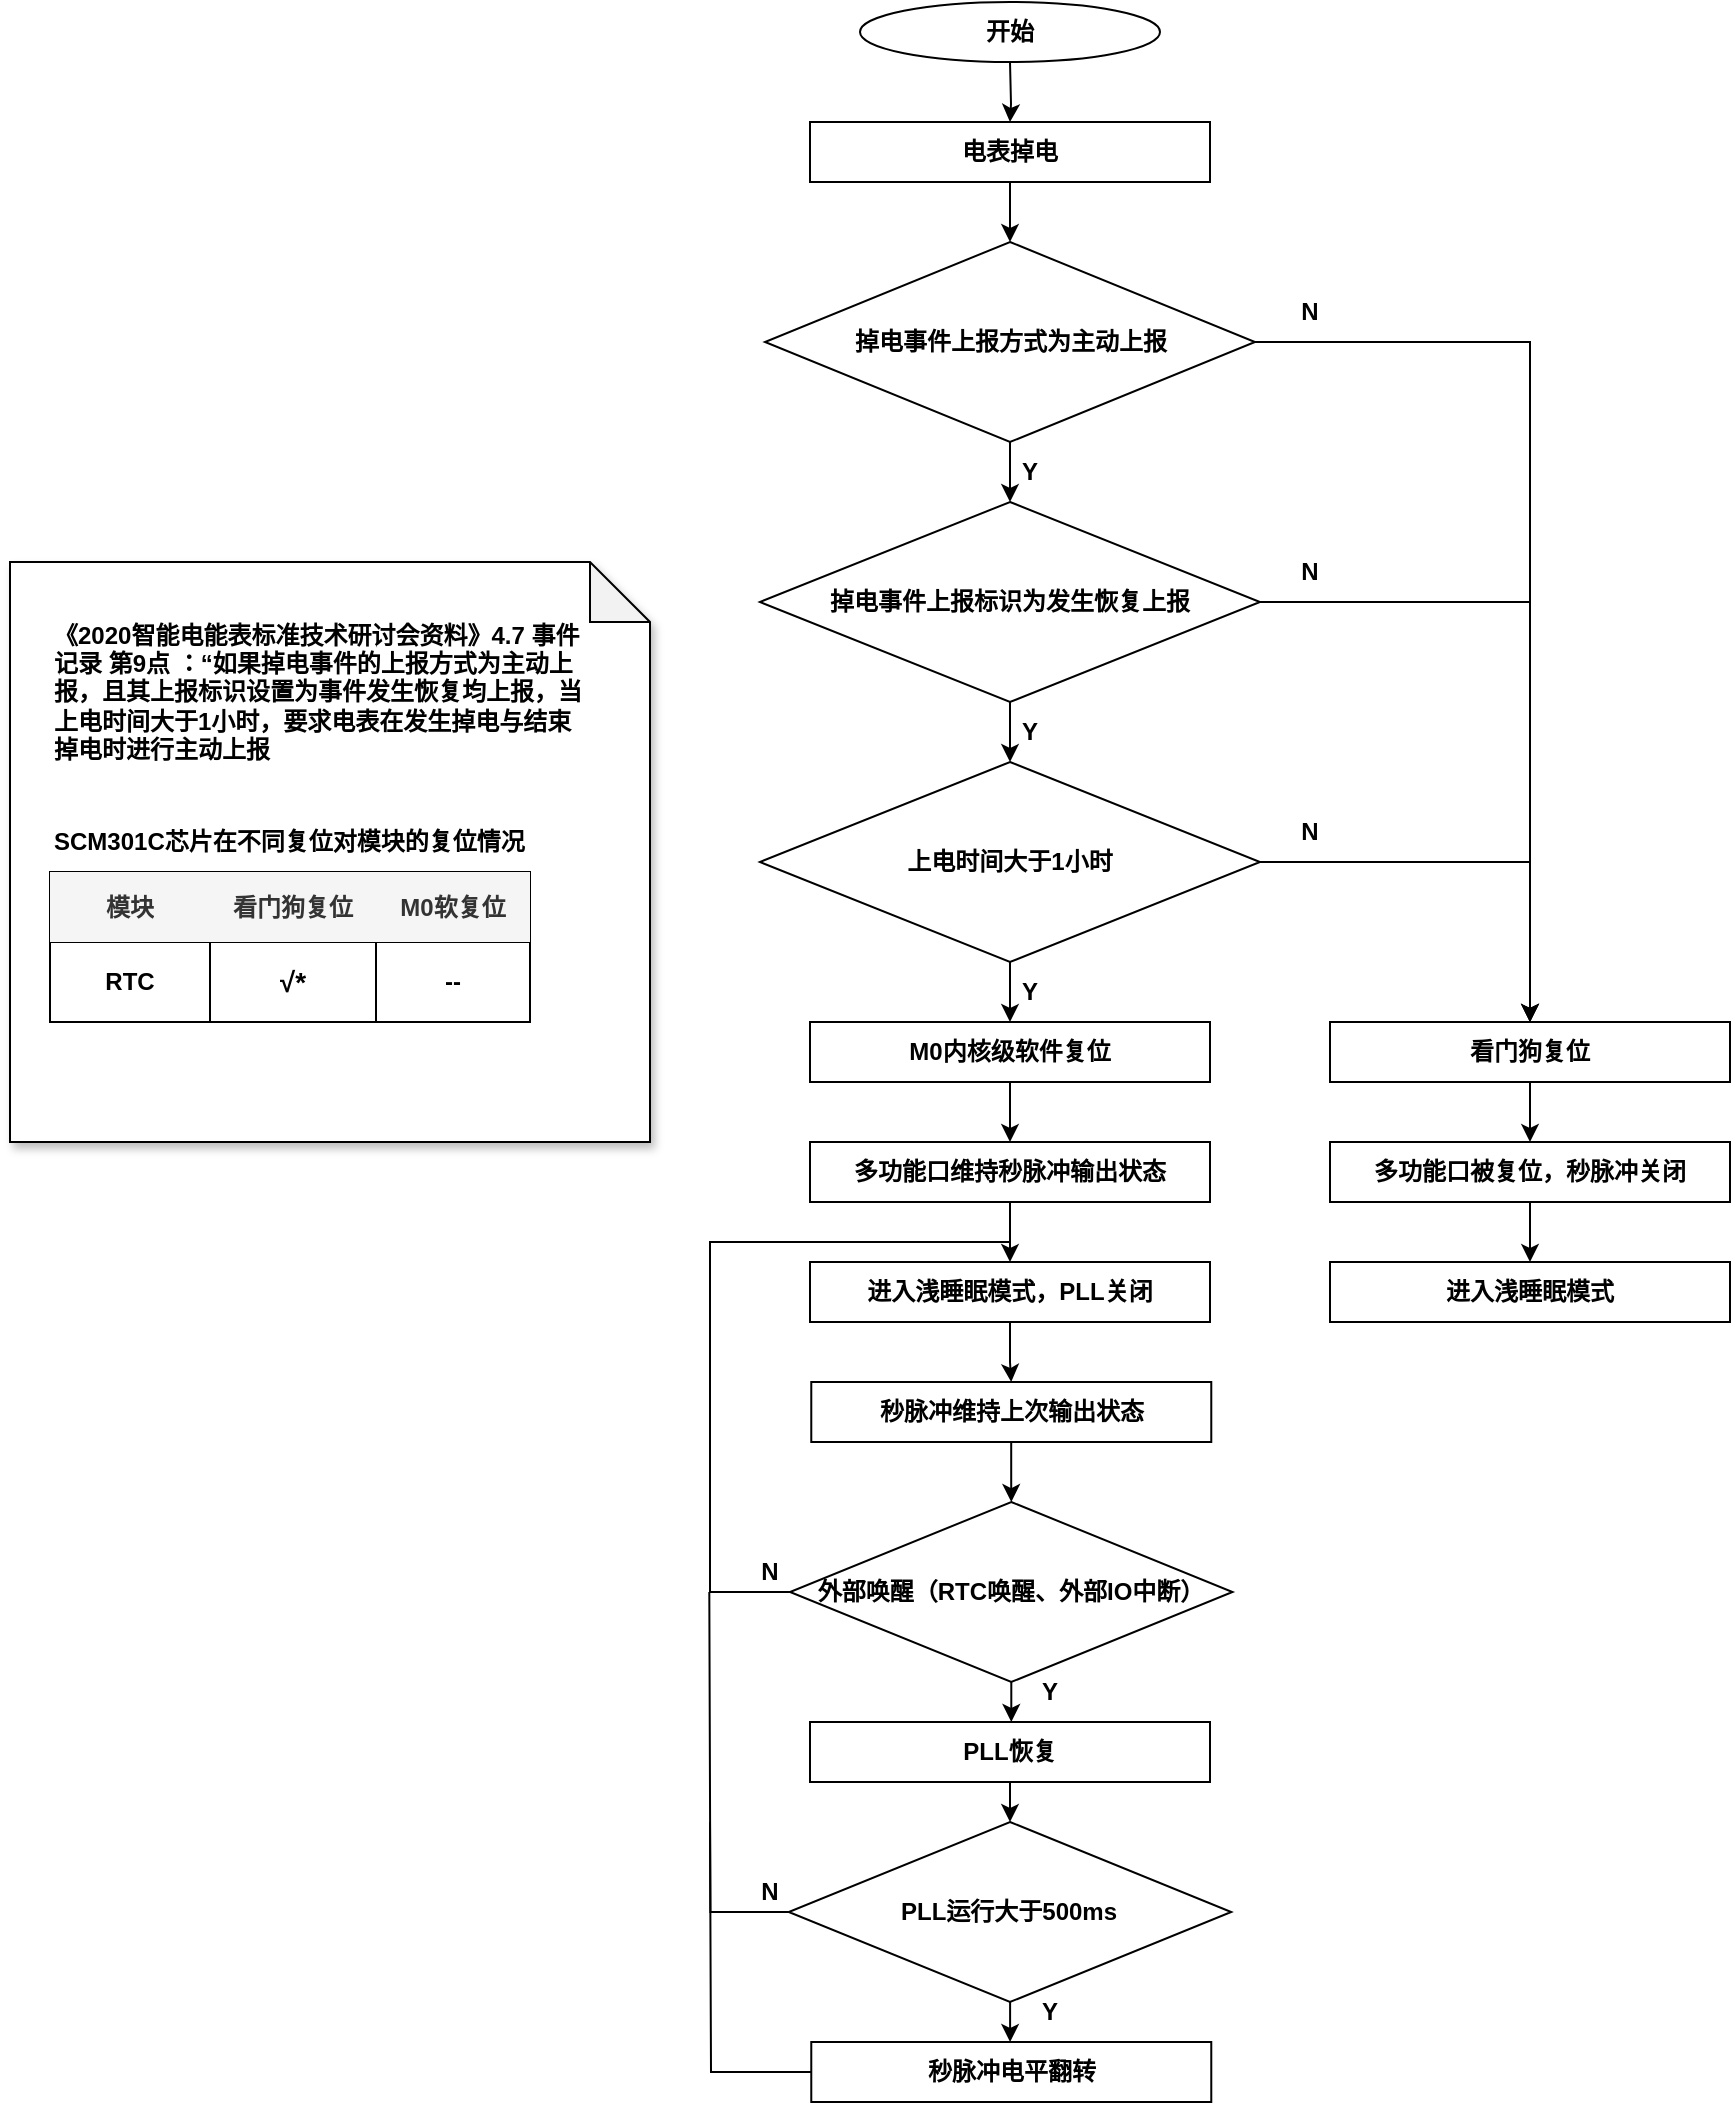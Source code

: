 <mxfile version="23.0.2" type="github">
  <diagram name="第 1 页" id="4deAgnNsR5L0bUqhA9q-">
    <mxGraphModel dx="724" dy="390" grid="1" gridSize="10" guides="1" tooltips="1" connect="1" arrows="1" fold="1" page="1" pageScale="1" pageWidth="827" pageHeight="1169" math="0" shadow="0">
      <root>
        <mxCell id="0" />
        <mxCell id="1" parent="0" />
        <mxCell id="asLfK5oWP9W_VeWv1E0I-20" value="" style="edgeStyle=orthogonalEdgeStyle;rounded=0;orthogonalLoop=1;jettySize=auto;html=1;fontStyle=1" edge="1" parent="1" target="asLfK5oWP9W_VeWv1E0I-19">
          <mxGeometry relative="1" as="geometry">
            <mxPoint x="860" y="40" as="sourcePoint" />
          </mxGeometry>
        </mxCell>
        <mxCell id="asLfK5oWP9W_VeWv1E0I-27" value="" style="edgeStyle=orthogonalEdgeStyle;rounded=0;orthogonalLoop=1;jettySize=auto;html=1;fontStyle=1" edge="1" parent="1" source="asLfK5oWP9W_VeWv1E0I-19" target="asLfK5oWP9W_VeWv1E0I-21">
          <mxGeometry relative="1" as="geometry" />
        </mxCell>
        <mxCell id="asLfK5oWP9W_VeWv1E0I-19" value="电表掉电" style="rounded=0;whiteSpace=wrap;html=1;fontStyle=1" vertex="1" parent="1">
          <mxGeometry x="760" y="70" width="200" height="30" as="geometry" />
        </mxCell>
        <mxCell id="U1h6qY7OYYZy0jWBryE8-11" value="" style="edgeStyle=orthogonalEdgeStyle;rounded=0;orthogonalLoop=1;jettySize=auto;html=1;fontStyle=1" edge="1" parent="1" source="asLfK5oWP9W_VeWv1E0I-21" target="U1h6qY7OYYZy0jWBryE8-10">
          <mxGeometry relative="1" as="geometry" />
        </mxCell>
        <mxCell id="U1h6qY7OYYZy0jWBryE8-93" style="edgeStyle=orthogonalEdgeStyle;rounded=0;orthogonalLoop=1;jettySize=auto;html=1;entryX=0.5;entryY=0;entryDx=0;entryDy=0;fontStyle=1" edge="1" parent="1" source="asLfK5oWP9W_VeWv1E0I-21" target="U1h6qY7OYYZy0jWBryE8-90">
          <mxGeometry relative="1" as="geometry" />
        </mxCell>
        <mxCell id="asLfK5oWP9W_VeWv1E0I-21" value="掉电事件上报方式为主动上报" style="rhombus;html=1;whiteSpace=wrap;verticalAlign=middle;align=center;horizontal=1;fontStyle=1" vertex="1" parent="1">
          <mxGeometry x="737.5" y="130" width="245" height="100" as="geometry" />
        </mxCell>
        <mxCell id="asLfK5oWP9W_VeWv1E0I-47" value="&lt;div style=&quot;&quot;&gt;&lt;br&gt;&lt;/div&gt;" style="shape=note;whiteSpace=wrap;html=1;backgroundOutline=1;darkOpacity=0.05;align=left;shadow=1;fontStyle=1" vertex="1" parent="1">
          <mxGeometry x="360" y="290" width="320" height="290" as="geometry" />
        </mxCell>
        <mxCell id="U1h6qY7OYYZy0jWBryE8-1" value="开始" style="ellipse;whiteSpace=wrap;html=1;fontStyle=1" vertex="1" parent="1">
          <mxGeometry x="785" y="10" width="150" height="30" as="geometry" />
        </mxCell>
        <mxCell id="U1h6qY7OYYZy0jWBryE8-17" value="" style="edgeStyle=orthogonalEdgeStyle;rounded=0;orthogonalLoop=1;jettySize=auto;html=1;fontStyle=1" edge="1" parent="1" source="U1h6qY7OYYZy0jWBryE8-10" target="U1h6qY7OYYZy0jWBryE8-12">
          <mxGeometry relative="1" as="geometry" />
        </mxCell>
        <mxCell id="U1h6qY7OYYZy0jWBryE8-92" style="edgeStyle=orthogonalEdgeStyle;rounded=0;orthogonalLoop=1;jettySize=auto;html=1;entryX=0.5;entryY=0;entryDx=0;entryDy=0;fontStyle=1" edge="1" parent="1" source="U1h6qY7OYYZy0jWBryE8-10" target="U1h6qY7OYYZy0jWBryE8-90">
          <mxGeometry relative="1" as="geometry" />
        </mxCell>
        <mxCell id="U1h6qY7OYYZy0jWBryE8-10" value="掉电事件上报标识为发生恢复上报" style="rhombus;whiteSpace=wrap;html=1;fontStyle=1" vertex="1" parent="1">
          <mxGeometry x="735" y="260" width="250" height="100" as="geometry" />
        </mxCell>
        <mxCell id="U1h6qY7OYYZy0jWBryE8-21" value="" style="edgeStyle=orthogonalEdgeStyle;rounded=0;orthogonalLoop=1;jettySize=auto;html=1;fontStyle=1" edge="1" parent="1" source="U1h6qY7OYYZy0jWBryE8-12" target="U1h6qY7OYYZy0jWBryE8-20">
          <mxGeometry relative="1" as="geometry" />
        </mxCell>
        <mxCell id="U1h6qY7OYYZy0jWBryE8-91" style="edgeStyle=orthogonalEdgeStyle;rounded=0;orthogonalLoop=1;jettySize=auto;html=1;fontStyle=1" edge="1" parent="1" source="U1h6qY7OYYZy0jWBryE8-12" target="U1h6qY7OYYZy0jWBryE8-90">
          <mxGeometry relative="1" as="geometry" />
        </mxCell>
        <mxCell id="U1h6qY7OYYZy0jWBryE8-12" value="上电时间大于1小时" style="rhombus;whiteSpace=wrap;html=1;fontStyle=1" vertex="1" parent="1">
          <mxGeometry x="735" y="390" width="250" height="100" as="geometry" />
        </mxCell>
        <mxCell id="U1h6qY7OYYZy0jWBryE8-14" value="Y" style="text;html=1;strokeColor=none;fillColor=none;align=center;verticalAlign=middle;whiteSpace=wrap;rounded=0;fontStyle=1" vertex="1" parent="1">
          <mxGeometry x="840" y="230" width="60" height="30" as="geometry" />
        </mxCell>
        <mxCell id="U1h6qY7OYYZy0jWBryE8-18" value="Y" style="text;html=1;strokeColor=none;fillColor=none;align=center;verticalAlign=middle;whiteSpace=wrap;rounded=0;fontStyle=1" vertex="1" parent="1">
          <mxGeometry x="840" y="360" width="60" height="30" as="geometry" />
        </mxCell>
        <mxCell id="U1h6qY7OYYZy0jWBryE8-86" value="" style="edgeStyle=orthogonalEdgeStyle;rounded=0;orthogonalLoop=1;jettySize=auto;html=1;fontStyle=1" edge="1" parent="1" source="U1h6qY7OYYZy0jWBryE8-20" target="U1h6qY7OYYZy0jWBryE8-84">
          <mxGeometry relative="1" as="geometry" />
        </mxCell>
        <mxCell id="U1h6qY7OYYZy0jWBryE8-20" value="M0内核级软件复位" style="rounded=0;whiteSpace=wrap;html=1;fontStyle=1" vertex="1" parent="1">
          <mxGeometry x="760" y="520" width="200" height="30" as="geometry" />
        </mxCell>
        <mxCell id="U1h6qY7OYYZy0jWBryE8-66" value="" style="shape=table;startSize=0;container=1;collapsible=0;childLayout=tableLayout;fontStyle=1" vertex="1" parent="1">
          <mxGeometry x="380" y="445" width="240" height="75" as="geometry" />
        </mxCell>
        <mxCell id="U1h6qY7OYYZy0jWBryE8-67" value="" style="shape=tableRow;horizontal=0;startSize=0;swimlaneHead=0;swimlaneBody=0;strokeColor=inherit;top=0;left=0;bottom=0;right=0;collapsible=0;dropTarget=0;fillColor=none;points=[[0,0.5],[1,0.5]];portConstraint=eastwest;fontStyle=1" vertex="1" parent="U1h6qY7OYYZy0jWBryE8-66">
          <mxGeometry width="240" height="35" as="geometry" />
        </mxCell>
        <mxCell id="U1h6qY7OYYZy0jWBryE8-68" value="模块" style="shape=partialRectangle;html=1;whiteSpace=wrap;connectable=0;overflow=hidden;top=0;left=0;bottom=0;right=0;pointerEvents=1;strokeColor=#666666;fillColor=#f5f5f5;fontColor=#333333;fontStyle=1" vertex="1" parent="U1h6qY7OYYZy0jWBryE8-67">
          <mxGeometry width="80" height="35" as="geometry">
            <mxRectangle width="80" height="35" as="alternateBounds" />
          </mxGeometry>
        </mxCell>
        <mxCell id="U1h6qY7OYYZy0jWBryE8-69" value="看门狗复位" style="shape=partialRectangle;html=1;whiteSpace=wrap;connectable=0;overflow=hidden;top=0;left=0;bottom=0;right=0;pointerEvents=1;strokeColor=#666666;dashed=1;fillColor=#f5f5f5;fontColor=#333333;fontStyle=1" vertex="1" parent="U1h6qY7OYYZy0jWBryE8-67">
          <mxGeometry x="80" width="83" height="35" as="geometry">
            <mxRectangle width="83" height="35" as="alternateBounds" />
          </mxGeometry>
        </mxCell>
        <mxCell id="U1h6qY7OYYZy0jWBryE8-70" value="M0软复位" style="shape=partialRectangle;html=1;whiteSpace=wrap;connectable=0;overflow=hidden;top=0;left=0;bottom=0;right=0;pointerEvents=1;strokeColor=#666666;fillColor=#f5f5f5;fontColor=#333333;fontStyle=1" vertex="1" parent="U1h6qY7OYYZy0jWBryE8-67">
          <mxGeometry x="163" width="77" height="35" as="geometry">
            <mxRectangle width="77" height="35" as="alternateBounds" />
          </mxGeometry>
        </mxCell>
        <mxCell id="U1h6qY7OYYZy0jWBryE8-75" value="" style="shape=tableRow;horizontal=0;startSize=0;swimlaneHead=0;swimlaneBody=0;strokeColor=inherit;top=0;left=0;bottom=0;right=0;collapsible=0;dropTarget=0;fillColor=none;points=[[0,0.5],[1,0.5]];portConstraint=eastwest;fontStyle=1" vertex="1" parent="U1h6qY7OYYZy0jWBryE8-66">
          <mxGeometry y="35" width="240" height="40" as="geometry" />
        </mxCell>
        <mxCell id="U1h6qY7OYYZy0jWBryE8-76" value="RTC" style="shape=partialRectangle;html=1;whiteSpace=wrap;connectable=0;strokeColor=inherit;overflow=hidden;fillColor=none;top=0;left=0;bottom=0;right=0;pointerEvents=1;fontStyle=1" vertex="1" parent="U1h6qY7OYYZy0jWBryE8-75">
          <mxGeometry width="80" height="40" as="geometry">
            <mxRectangle width="80" height="40" as="alternateBounds" />
          </mxGeometry>
        </mxCell>
        <mxCell id="U1h6qY7OYYZy0jWBryE8-77" value="&lt;div&gt;&lt;font style=&quot;font-size: 14px;&quot;&gt;√*&lt;/font&gt;&lt;/div&gt;" style="shape=partialRectangle;html=1;whiteSpace=wrap;connectable=0;strokeColor=inherit;overflow=hidden;fillColor=none;top=0;left=0;bottom=0;right=0;pointerEvents=1;fontStyle=1" vertex="1" parent="U1h6qY7OYYZy0jWBryE8-75">
          <mxGeometry x="80" width="83" height="40" as="geometry">
            <mxRectangle width="83" height="40" as="alternateBounds" />
          </mxGeometry>
        </mxCell>
        <mxCell id="U1h6qY7OYYZy0jWBryE8-78" value="--" style="shape=partialRectangle;html=1;whiteSpace=wrap;connectable=0;strokeColor=inherit;overflow=hidden;fillColor=none;top=0;left=0;bottom=0;right=0;pointerEvents=1;strokeWidth=1;dashed=1;fontStyle=1" vertex="1" parent="U1h6qY7OYYZy0jWBryE8-75">
          <mxGeometry x="163" width="77" height="40" as="geometry">
            <mxRectangle width="77" height="40" as="alternateBounds" />
          </mxGeometry>
        </mxCell>
        <mxCell id="U1h6qY7OYYZy0jWBryE8-79" value="SCM301C芯片在不同复位对模块的复位情况" style="text;html=1;strokeColor=none;fillColor=none;align=left;verticalAlign=middle;whiteSpace=wrap;rounded=0;fontStyle=1" vertex="1" parent="1">
          <mxGeometry x="380" y="415" width="246" height="30" as="geometry" />
        </mxCell>
        <mxCell id="U1h6qY7OYYZy0jWBryE8-80" value="《2020智能电能表标准技术研讨会资料》4.7 事件记录 第9点 ：“如果掉电事件的上报方式为主动上报，且其上报标识设置为事件发生恢复均上报，当上电时间大于1小时，要求电表在发生掉电与结束掉电时进行主动上报" style="text;html=1;strokeColor=none;fillColor=none;align=left;verticalAlign=middle;whiteSpace=wrap;rounded=0;fontStyle=1" vertex="1" parent="1">
          <mxGeometry x="380" y="320" width="270" height="70" as="geometry" />
        </mxCell>
        <mxCell id="U1h6qY7OYYZy0jWBryE8-83" value="Y" style="text;html=1;strokeColor=none;fillColor=none;align=center;verticalAlign=middle;whiteSpace=wrap;rounded=0;fontStyle=1" vertex="1" parent="1">
          <mxGeometry x="840" y="490" width="60" height="30" as="geometry" />
        </mxCell>
        <mxCell id="U1h6qY7OYYZy0jWBryE8-89" value="" style="edgeStyle=orthogonalEdgeStyle;rounded=0;orthogonalLoop=1;jettySize=auto;html=1;fontStyle=1" edge="1" parent="1" source="U1h6qY7OYYZy0jWBryE8-84" target="U1h6qY7OYYZy0jWBryE8-88">
          <mxGeometry relative="1" as="geometry" />
        </mxCell>
        <mxCell id="U1h6qY7OYYZy0jWBryE8-84" value="多功能口维持秒脉冲输出状态" style="rounded=0;whiteSpace=wrap;html=1;fontStyle=1" vertex="1" parent="1">
          <mxGeometry x="760" y="580" width="200" height="30" as="geometry" />
        </mxCell>
        <mxCell id="U1h6qY7OYYZy0jWBryE8-103" value="" style="edgeStyle=orthogonalEdgeStyle;rounded=0;orthogonalLoop=1;jettySize=auto;html=1;fontStyle=1" edge="1" parent="1" source="U1h6qY7OYYZy0jWBryE8-88" target="U1h6qY7OYYZy0jWBryE8-102">
          <mxGeometry relative="1" as="geometry" />
        </mxCell>
        <mxCell id="U1h6qY7OYYZy0jWBryE8-88" value="进入浅睡眠模式，PLL关闭" style="rounded=0;whiteSpace=wrap;html=1;fontStyle=1" vertex="1" parent="1">
          <mxGeometry x="760" y="640" width="200" height="30" as="geometry" />
        </mxCell>
        <mxCell id="U1h6qY7OYYZy0jWBryE8-98" value="" style="edgeStyle=orthogonalEdgeStyle;rounded=0;orthogonalLoop=1;jettySize=auto;html=1;fontStyle=1" edge="1" parent="1" source="U1h6qY7OYYZy0jWBryE8-90" target="U1h6qY7OYYZy0jWBryE8-97">
          <mxGeometry relative="1" as="geometry" />
        </mxCell>
        <mxCell id="U1h6qY7OYYZy0jWBryE8-90" value="看门狗复位" style="rounded=0;whiteSpace=wrap;html=1;fontStyle=1" vertex="1" parent="1">
          <mxGeometry x="1020" y="520" width="200" height="30" as="geometry" />
        </mxCell>
        <mxCell id="U1h6qY7OYYZy0jWBryE8-94" value="N" style="text;html=1;strokeColor=none;fillColor=none;align=center;verticalAlign=middle;whiteSpace=wrap;rounded=0;fontStyle=1" vertex="1" parent="1">
          <mxGeometry x="980" y="150" width="60" height="30" as="geometry" />
        </mxCell>
        <mxCell id="U1h6qY7OYYZy0jWBryE8-95" value="N" style="text;html=1;strokeColor=none;fillColor=none;align=center;verticalAlign=middle;whiteSpace=wrap;rounded=0;fontStyle=1" vertex="1" parent="1">
          <mxGeometry x="980" y="280" width="60" height="30" as="geometry" />
        </mxCell>
        <mxCell id="U1h6qY7OYYZy0jWBryE8-96" value="N" style="text;html=1;strokeColor=none;fillColor=none;align=center;verticalAlign=middle;whiteSpace=wrap;rounded=0;fontStyle=1" vertex="1" parent="1">
          <mxGeometry x="980" y="410" width="60" height="30" as="geometry" />
        </mxCell>
        <mxCell id="U1h6qY7OYYZy0jWBryE8-157" value="" style="edgeStyle=orthogonalEdgeStyle;rounded=0;orthogonalLoop=1;jettySize=auto;html=1;fontStyle=1" edge="1" parent="1" source="U1h6qY7OYYZy0jWBryE8-97" target="U1h6qY7OYYZy0jWBryE8-156">
          <mxGeometry relative="1" as="geometry" />
        </mxCell>
        <mxCell id="U1h6qY7OYYZy0jWBryE8-97" value="多功能口被复位，秒脉冲关闭" style="rounded=0;whiteSpace=wrap;html=1;fontStyle=1" vertex="1" parent="1">
          <mxGeometry x="1020" y="580" width="200" height="30" as="geometry" />
        </mxCell>
        <mxCell id="U1h6qY7OYYZy0jWBryE8-140" value="" style="edgeStyle=orthogonalEdgeStyle;rounded=0;orthogonalLoop=1;jettySize=auto;html=1;fontStyle=1" edge="1" parent="1" source="U1h6qY7OYYZy0jWBryE8-100" target="U1h6qY7OYYZy0jWBryE8-139">
          <mxGeometry relative="1" as="geometry" />
        </mxCell>
        <mxCell id="U1h6qY7OYYZy0jWBryE8-144" style="edgeStyle=orthogonalEdgeStyle;rounded=0;orthogonalLoop=1;jettySize=auto;html=1;exitX=0;exitY=0.5;exitDx=0;exitDy=0;endArrow=none;endFill=0;fontStyle=1" edge="1" parent="1" source="U1h6qY7OYYZy0jWBryE8-100">
          <mxGeometry relative="1" as="geometry">
            <mxPoint x="860" y="630" as="targetPoint" />
            <Array as="points">
              <mxPoint x="710" y="805" />
              <mxPoint x="710" y="630" />
            </Array>
          </mxGeometry>
        </mxCell>
        <mxCell id="U1h6qY7OYYZy0jWBryE8-100" value="外部唤醒（RTC唤醒、外部IO中断）" style="rhombus;whiteSpace=wrap;html=1;fontStyle=1" vertex="1" parent="1">
          <mxGeometry x="750.01" y="760" width="221.25" height="90" as="geometry" />
        </mxCell>
        <mxCell id="U1h6qY7OYYZy0jWBryE8-105" value="" style="edgeStyle=orthogonalEdgeStyle;rounded=0;orthogonalLoop=1;jettySize=auto;html=1;fontStyle=1" edge="1" parent="1" source="U1h6qY7OYYZy0jWBryE8-102" target="U1h6qY7OYYZy0jWBryE8-100">
          <mxGeometry relative="1" as="geometry" />
        </mxCell>
        <mxCell id="U1h6qY7OYYZy0jWBryE8-102" value="秒脉冲维持上次输出状态" style="rounded=0;whiteSpace=wrap;html=1;fontStyle=1" vertex="1" parent="1">
          <mxGeometry x="760.64" y="700" width="200" height="30" as="geometry" />
        </mxCell>
        <mxCell id="U1h6qY7OYYZy0jWBryE8-138" value="N" style="text;html=1;strokeColor=none;fillColor=none;align=center;verticalAlign=middle;whiteSpace=wrap;rounded=0;fontStyle=1" vertex="1" parent="1">
          <mxGeometry x="710" y="780" width="60" height="30" as="geometry" />
        </mxCell>
        <mxCell id="U1h6qY7OYYZy0jWBryE8-145" value="" style="edgeStyle=orthogonalEdgeStyle;rounded=0;orthogonalLoop=1;jettySize=auto;html=1;fontStyle=1" edge="1" parent="1" source="U1h6qY7OYYZy0jWBryE8-139" target="U1h6qY7OYYZy0jWBryE8-142">
          <mxGeometry relative="1" as="geometry" />
        </mxCell>
        <mxCell id="U1h6qY7OYYZy0jWBryE8-139" value="PLL恢复" style="rounded=0;whiteSpace=wrap;html=1;fontStyle=1" vertex="1" parent="1">
          <mxGeometry x="760" y="870" width="200" height="30" as="geometry" />
        </mxCell>
        <mxCell id="U1h6qY7OYYZy0jWBryE8-141" value="Y" style="text;html=1;strokeColor=none;fillColor=none;align=center;verticalAlign=middle;whiteSpace=wrap;rounded=0;fontStyle=1" vertex="1" parent="1">
          <mxGeometry x="850" y="840" width="60" height="30" as="geometry" />
        </mxCell>
        <mxCell id="U1h6qY7OYYZy0jWBryE8-149" style="edgeStyle=orthogonalEdgeStyle;rounded=0;orthogonalLoop=1;jettySize=auto;html=1;exitX=0;exitY=0.5;exitDx=0;exitDy=0;endArrow=none;endFill=0;fontStyle=1" edge="1" parent="1" source="U1h6qY7OYYZy0jWBryE8-142">
          <mxGeometry relative="1" as="geometry">
            <mxPoint x="709.655" y="804.988" as="targetPoint" />
          </mxGeometry>
        </mxCell>
        <mxCell id="U1h6qY7OYYZy0jWBryE8-153" value="" style="edgeStyle=orthogonalEdgeStyle;rounded=0;orthogonalLoop=1;jettySize=auto;html=1;fontStyle=1" edge="1" parent="1" source="U1h6qY7OYYZy0jWBryE8-142" target="U1h6qY7OYYZy0jWBryE8-152">
          <mxGeometry relative="1" as="geometry" />
        </mxCell>
        <mxCell id="U1h6qY7OYYZy0jWBryE8-142" value="PLL运行大于500ms" style="rhombus;whiteSpace=wrap;html=1;fontStyle=1" vertex="1" parent="1">
          <mxGeometry x="749.37" y="920" width="221.25" height="90" as="geometry" />
        </mxCell>
        <mxCell id="U1h6qY7OYYZy0jWBryE8-150" value="N" style="text;html=1;strokeColor=none;fillColor=none;align=center;verticalAlign=middle;whiteSpace=wrap;rounded=0;fontStyle=1" vertex="1" parent="1">
          <mxGeometry x="710" y="940" width="60" height="30" as="geometry" />
        </mxCell>
        <mxCell id="U1h6qY7OYYZy0jWBryE8-155" style="edgeStyle=orthogonalEdgeStyle;rounded=0;orthogonalLoop=1;jettySize=auto;html=1;exitX=0;exitY=0.5;exitDx=0;exitDy=0;endArrow=none;endFill=0;fontStyle=1" edge="1" parent="1" source="U1h6qY7OYYZy0jWBryE8-152">
          <mxGeometry relative="1" as="geometry">
            <mxPoint x="710" y="920" as="targetPoint" />
          </mxGeometry>
        </mxCell>
        <mxCell id="U1h6qY7OYYZy0jWBryE8-152" value="秒脉冲电平翻转" style="rounded=0;whiteSpace=wrap;html=1;fontStyle=1" vertex="1" parent="1">
          <mxGeometry x="760.64" y="1030" width="200" height="30" as="geometry" />
        </mxCell>
        <mxCell id="U1h6qY7OYYZy0jWBryE8-154" value="Y" style="text;html=1;strokeColor=none;fillColor=none;align=center;verticalAlign=middle;whiteSpace=wrap;rounded=0;fontStyle=1" vertex="1" parent="1">
          <mxGeometry x="850" y="1000" width="60" height="30" as="geometry" />
        </mxCell>
        <mxCell id="U1h6qY7OYYZy0jWBryE8-156" value="进入浅睡眠模式" style="rounded=0;whiteSpace=wrap;html=1;fontStyle=1" vertex="1" parent="1">
          <mxGeometry x="1020" y="640" width="200" height="30" as="geometry" />
        </mxCell>
      </root>
    </mxGraphModel>
  </diagram>
</mxfile>

